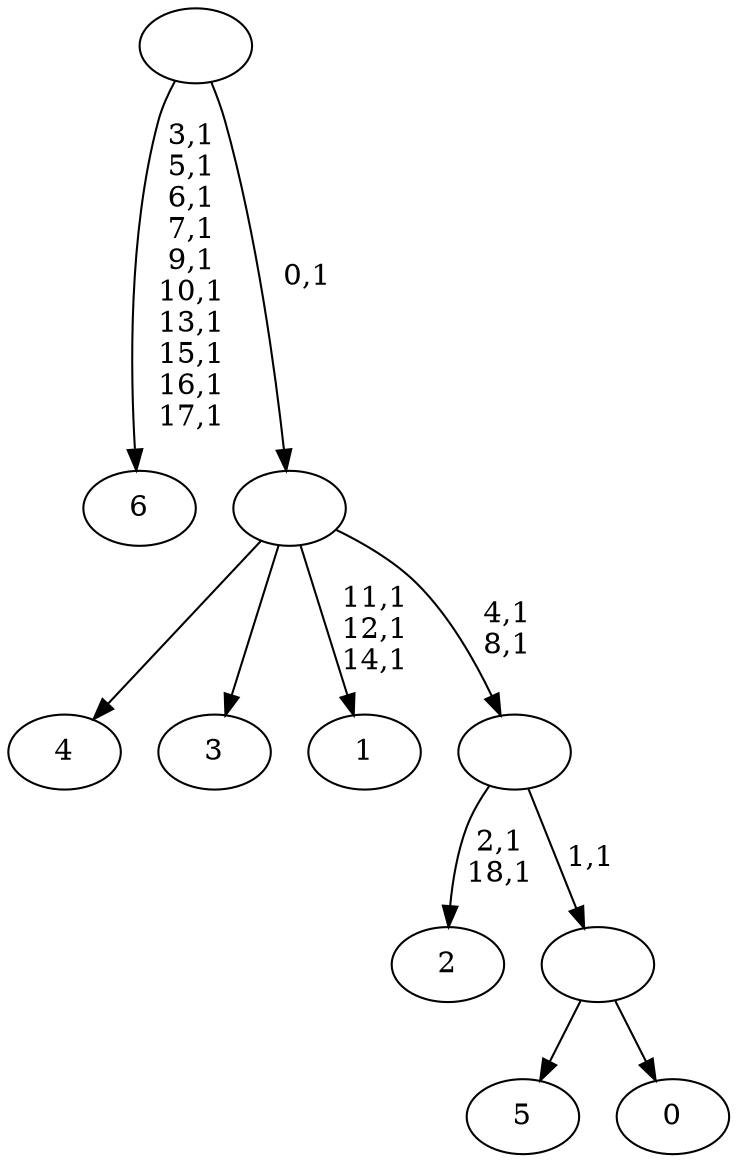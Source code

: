 digraph T {
	26 [label="6"]
	15 [label="5"]
	14 [label="4"]
	13 [label="3"]
	12 [label="2"]
	9 [label="1"]
	5 [label="0"]
	4 [label=""]
	3 [label=""]
	1 [label=""]
	0 [label=""]
	4 -> 15 [label=""]
	4 -> 5 [label=""]
	3 -> 12 [label="2,1\n18,1"]
	3 -> 4 [label="1,1"]
	1 -> 3 [label="4,1\n8,1"]
	1 -> 9 [label="11,1\n12,1\n14,1"]
	1 -> 14 [label=""]
	1 -> 13 [label=""]
	0 -> 26 [label="3,1\n5,1\n6,1\n7,1\n9,1\n10,1\n13,1\n15,1\n16,1\n17,1"]
	0 -> 1 [label="0,1"]
}
